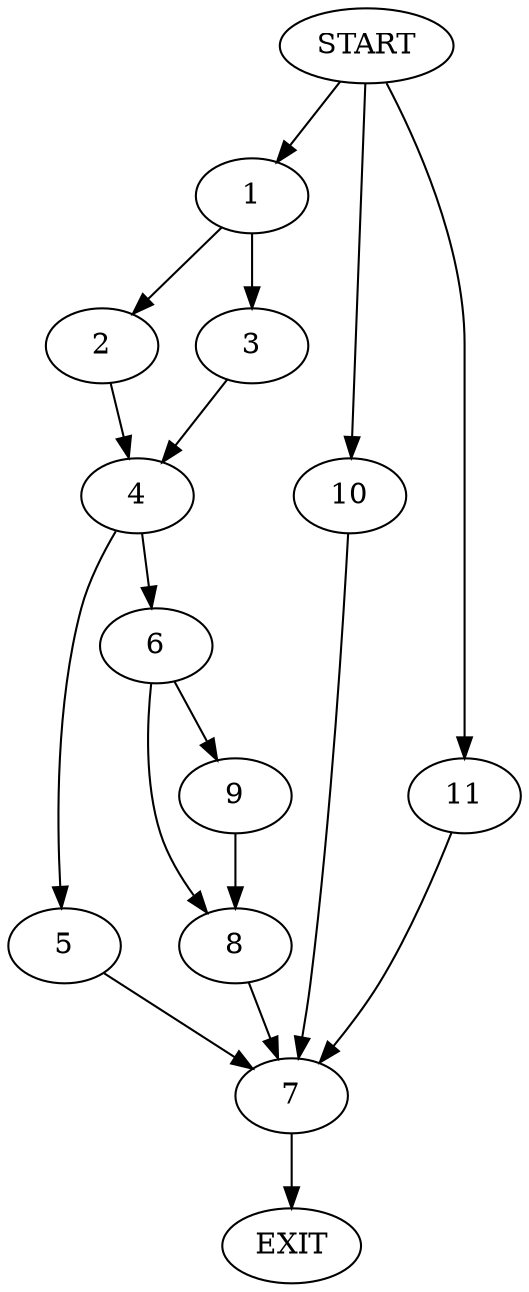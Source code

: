 digraph {
0 [label="START"]
12 [label="EXIT"]
0 -> 1
1 -> 2
1 -> 3
2 -> 4
3 -> 4
4 -> 5
4 -> 6
5 -> 7
6 -> 8
6 -> 9
7 -> 12
8 -> 7
9 -> 8
0 -> 10
10 -> 7
0 -> 11
11 -> 7
}
